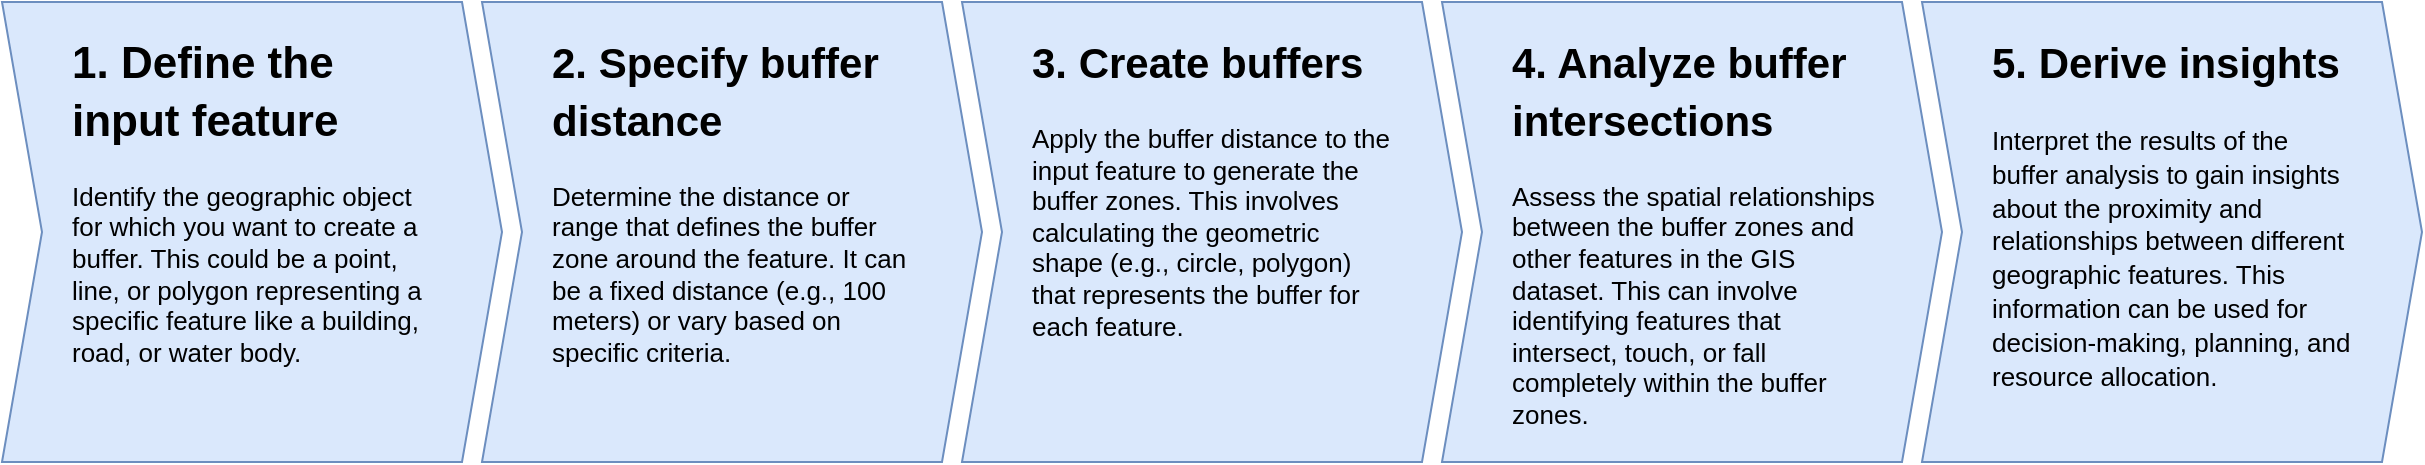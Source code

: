 <mxfile version="21.4.0" type="github">
  <diagram name="Page-1" id="-fBbh5PpjXo07Yokbump">
    <mxGraphModel dx="2062" dy="1828" grid="1" gridSize="10" guides="1" tooltips="1" connect="1" arrows="1" fold="1" page="1" pageScale="1" pageWidth="4681" pageHeight="3300" math="0" shadow="0">
      <root>
        <mxCell id="0" />
        <mxCell id="1" parent="0" />
        <mxCell id="65S20PsJYXe4lHVLPjX0-1" value="" style="shape=step;perimeter=stepPerimeter;whiteSpace=wrap;html=1;fixedSize=1;fillColor=#dae8fc;strokeColor=#6c8ebf;" parent="1" vertex="1">
          <mxGeometry x="980" y="880" width="250" height="230" as="geometry" />
        </mxCell>
        <mxCell id="65S20PsJYXe4lHVLPjX0-2" value="&lt;h1&gt;&lt;font style=&quot;font-size: 23px;&quot;&gt;&lt;font style=&quot;font-size: 22px;&quot;&gt;1. Define the input feature&lt;/font&gt;&lt;/font&gt;&lt;/h1&gt;&lt;p&gt;&lt;font style=&quot;font-size: 13px;&quot;&gt;Identify the geographic object for which you want to create a buffer. This could be a point, line, or polygon representing a specific feature like a building, road, or water body.&lt;/font&gt;&lt;/p&gt;" style="text;html=1;strokeColor=none;fillColor=none;spacing=5;spacingTop=-20;whiteSpace=wrap;overflow=hidden;rounded=0;" parent="1" vertex="1">
          <mxGeometry x="1010" y="890" width="190" height="210" as="geometry" />
        </mxCell>
        <mxCell id="65S20PsJYXe4lHVLPjX0-3" value="" style="shape=step;perimeter=stepPerimeter;whiteSpace=wrap;html=1;fixedSize=1;fillColor=#dae8fc;strokeColor=#6c8ebf;" parent="1" vertex="1">
          <mxGeometry x="1220" y="880" width="250" height="230" as="geometry" />
        </mxCell>
        <mxCell id="65S20PsJYXe4lHVLPjX0-4" value="&lt;h1&gt;&lt;font style=&quot;font-size: 23px;&quot;&gt;&lt;font style=&quot;font-size: 22px;&quot;&gt;&lt;font style=&quot;font-size: 21px;&quot;&gt;2. Specify buffer distance&lt;/font&gt;&lt;/font&gt;&lt;/font&gt;&lt;/h1&gt;&lt;p&gt;&lt;font style=&quot;font-size: 13px;&quot;&gt;Determine the distance or range that defines the buffer zone around the feature. It can be a fixed distance (e.g., 100 meters) or vary based on specific criteria.&lt;/font&gt;&lt;/p&gt;" style="text;html=1;strokeColor=none;fillColor=none;spacing=5;spacingTop=-20;whiteSpace=wrap;overflow=hidden;rounded=0;" parent="1" vertex="1">
          <mxGeometry x="1250" y="890" width="190" height="210" as="geometry" />
        </mxCell>
        <mxCell id="65S20PsJYXe4lHVLPjX0-5" value="" style="shape=step;perimeter=stepPerimeter;whiteSpace=wrap;html=1;fixedSize=1;fillColor=#dae8fc;strokeColor=#6c8ebf;" parent="1" vertex="1">
          <mxGeometry x="1460" y="880" width="250" height="230" as="geometry" />
        </mxCell>
        <mxCell id="65S20PsJYXe4lHVLPjX0-6" value="&lt;h1&gt;&lt;font style=&quot;font-size: 23px;&quot;&gt;&lt;font style=&quot;font-size: 22px;&quot;&gt;&lt;font style=&quot;font-size: 21px;&quot;&gt;3. Create buffers&lt;/font&gt;&lt;/font&gt;&lt;/font&gt;&lt;br&gt;&lt;/h1&gt;&lt;p&gt;&lt;font style=&quot;font-size: 13px;&quot;&gt;Apply the buffer distance to the input feature to generate the buffer zones. This involves calculating the geometric shape (e.g., circle, polygon) that represents the buffer for each feature.&lt;/font&gt;&lt;/p&gt;" style="text;html=1;strokeColor=none;fillColor=none;spacing=5;spacingTop=-20;whiteSpace=wrap;overflow=hidden;rounded=0;" parent="1" vertex="1">
          <mxGeometry x="1490" y="890" width="190" height="210" as="geometry" />
        </mxCell>
        <mxCell id="65S20PsJYXe4lHVLPjX0-7" value="" style="shape=step;perimeter=stepPerimeter;whiteSpace=wrap;html=1;fixedSize=1;fillColor=#dae8fc;strokeColor=#6c8ebf;" parent="1" vertex="1">
          <mxGeometry x="1700" y="880" width="250" height="230" as="geometry" />
        </mxCell>
        <mxCell id="65S20PsJYXe4lHVLPjX0-8" value="&lt;h1&gt;&lt;font style=&quot;font-size: 23px;&quot;&gt;&lt;font style=&quot;font-size: 22px;&quot;&gt;&lt;font style=&quot;font-size: 21px;&quot;&gt;4. Analyze buffer intersections&lt;/font&gt;&lt;/font&gt;&lt;/font&gt;&lt;br&gt;&lt;/h1&gt;&lt;p&gt;&lt;font style=&quot;font-size: 13px;&quot;&gt;Assess the spatial relationships between the buffer zones and other features in the GIS dataset. This can involve identifying features that intersect, touch, or fall completely within the buffer zones.&lt;/font&gt;&lt;/p&gt;" style="text;html=1;strokeColor=none;fillColor=none;spacing=5;spacingTop=-20;whiteSpace=wrap;overflow=hidden;rounded=0;" parent="1" vertex="1">
          <mxGeometry x="1730" y="890" width="190" height="210" as="geometry" />
        </mxCell>
        <mxCell id="65S20PsJYXe4lHVLPjX0-9" value="" style="shape=step;perimeter=stepPerimeter;whiteSpace=wrap;html=1;fixedSize=1;fillColor=#dae8fc;strokeColor=#6c8ebf;" parent="1" vertex="1">
          <mxGeometry x="1940" y="880" width="250" height="230" as="geometry" />
        </mxCell>
        <mxCell id="65S20PsJYXe4lHVLPjX0-10" value="&lt;h1&gt;&lt;font style=&quot;font-size: 21px;&quot;&gt;&lt;font style=&quot;font-size: 21px;&quot;&gt;5. Derive insights&lt;br&gt;&lt;/font&gt;&lt;/font&gt;&lt;/h1&gt;&lt;p&gt;&lt;font style=&quot;font-size: 13px;&quot;&gt;&lt;font style=&quot;font-size: 14px;&quot;&gt;&lt;font style=&quot;font-size: 13px;&quot;&gt;Interpret the results of the buffer analysis to gain insights about the proximity and relationships between different geographic features. This information can be used for decision-making, planning, and resource allocation.&lt;/font&gt;&lt;/font&gt;&lt;/font&gt;&lt;/p&gt;" style="text;html=1;strokeColor=none;fillColor=none;spacing=5;spacingTop=-20;whiteSpace=wrap;overflow=hidden;rounded=0;" parent="1" vertex="1">
          <mxGeometry x="1970" y="890" width="190" height="210" as="geometry" />
        </mxCell>
      </root>
    </mxGraphModel>
  </diagram>
</mxfile>

